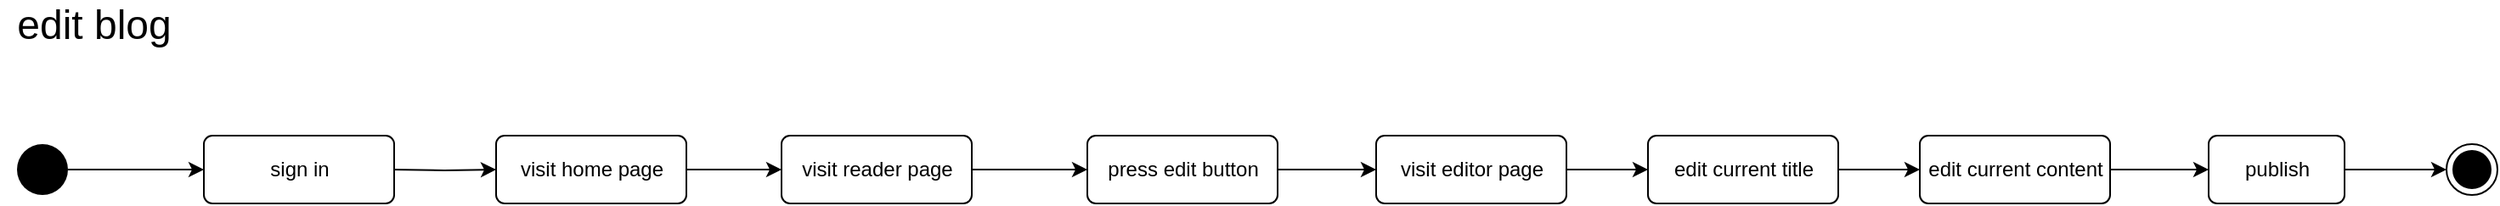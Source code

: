 <mxfile version="18.0.7" type="device"><diagram id="uYZvrimtw6pGNpJl5fNM" name="Page-1"><mxGraphModel dx="1186" dy="683" grid="1" gridSize="10" guides="1" tooltips="1" connect="1" arrows="1" fold="1" page="1" pageScale="1" pageWidth="827" pageHeight="1169" math="0" shadow="0"><root><mxCell id="0"/><mxCell id="1" parent="0"/><mxCell id="Wlo0kTgibTkUkE_SqMx7-7" style="edgeStyle=orthogonalEdgeStyle;rounded=0;orthogonalLoop=1;jettySize=auto;html=1;entryX=0;entryY=0.5;entryDx=0;entryDy=0;" parent="1" target="eJU6OAudXX6tlN-MqnCh-2" edge="1"><mxGeometry relative="1" as="geometry"><mxPoint x="240" y="345" as="sourcePoint"/><mxPoint x="317" y="345" as="targetPoint"/></mxGeometry></mxCell><mxCell id="MO17WwipZaVG_G69ae4t-4" style="edgeStyle=orthogonalEdgeStyle;rounded=0;orthogonalLoop=1;jettySize=auto;html=1;entryX=0;entryY=0.5;entryDx=0;entryDy=0;" parent="1" source="Wlo0kTgibTkUkE_SqMx7-1" target="MO17WwipZaVG_G69ae4t-3" edge="1"><mxGeometry relative="1" as="geometry"/></mxCell><mxCell id="Wlo0kTgibTkUkE_SqMx7-1" value="" style="ellipse;fillColor=#000000;strokeColor=none;" parent="1" vertex="1"><mxGeometry x="20" y="330" width="30" height="30" as="geometry"/></mxCell><mxCell id="Wlo0kTgibTkUkE_SqMx7-12" value="&lt;font style=&quot;font-size: 24px;&quot;&gt;edit blog&lt;/font&gt;" style="text;html=1;align=center;verticalAlign=middle;resizable=0;points=[];autosize=1;strokeColor=none;fillColor=none;" parent="1" vertex="1"><mxGeometry x="10" y="250" width="110" height="20" as="geometry"/></mxCell><mxCell id="MO17WwipZaVG_G69ae4t-3" value="sign in" style="html=1;align=center;verticalAlign=middle;rounded=1;absoluteArcSize=1;arcSize=10;dashed=0;" parent="1" vertex="1"><mxGeometry x="130" y="325" width="112" height="40" as="geometry"/></mxCell><mxCell id="eJU6OAudXX6tlN-MqnCh-4" style="edgeStyle=orthogonalEdgeStyle;rounded=0;orthogonalLoop=1;jettySize=auto;html=1;entryX=0;entryY=0.5;entryDx=0;entryDy=0;" parent="1" source="eJU6OAudXX6tlN-MqnCh-2" target="eJU6OAudXX6tlN-MqnCh-3" edge="1"><mxGeometry relative="1" as="geometry"/></mxCell><mxCell id="eJU6OAudXX6tlN-MqnCh-2" value="visit home page" style="html=1;align=center;verticalAlign=middle;rounded=1;absoluteArcSize=1;arcSize=10;dashed=0;" parent="1" vertex="1"><mxGeometry x="302" y="325" width="112" height="40" as="geometry"/></mxCell><mxCell id="GcSXfgrGUOZbM0XHep6d-13" style="edgeStyle=orthogonalEdgeStyle;rounded=0;orthogonalLoop=1;jettySize=auto;html=1;entryX=0;entryY=0.5;entryDx=0;entryDy=0;" parent="1" source="eJU6OAudXX6tlN-MqnCh-3" target="GcSXfgrGUOZbM0XHep6d-1" edge="1"><mxGeometry relative="1" as="geometry"/></mxCell><mxCell id="eJU6OAudXX6tlN-MqnCh-3" value="visit reader page" style="html=1;align=center;verticalAlign=middle;rounded=1;absoluteArcSize=1;arcSize=10;dashed=0;" parent="1" vertex="1"><mxGeometry x="470" y="325" width="112" height="40" as="geometry"/></mxCell><mxCell id="GcSXfgrGUOZbM0XHep6d-14" style="edgeStyle=orthogonalEdgeStyle;rounded=0;orthogonalLoop=1;jettySize=auto;html=1;entryX=0;entryY=0.5;entryDx=0;entryDy=0;" parent="1" source="GcSXfgrGUOZbM0XHep6d-1" edge="1"><mxGeometry relative="1" as="geometry"><mxPoint x="820" y="345" as="targetPoint"/></mxGeometry></mxCell><mxCell id="GcSXfgrGUOZbM0XHep6d-1" value="press edit button" style="html=1;align=center;verticalAlign=middle;rounded=1;absoluteArcSize=1;arcSize=10;dashed=0;" parent="1" vertex="1"><mxGeometry x="650" y="325" width="112" height="40" as="geometry"/></mxCell><mxCell id="V4ek9B_IHLY44ywBxg8K-7" style="edgeStyle=orthogonalEdgeStyle;rounded=0;orthogonalLoop=1;jettySize=auto;html=1;" edge="1" parent="1" source="V4ek9B_IHLY44ywBxg8K-1" target="V4ek9B_IHLY44ywBxg8K-4"><mxGeometry relative="1" as="geometry"/></mxCell><mxCell id="V4ek9B_IHLY44ywBxg8K-1" value="edit current title" style="html=1;align=center;verticalAlign=middle;rounded=1;absoluteArcSize=1;arcSize=10;dashed=0;" vertex="1" parent="1"><mxGeometry x="980" y="325" width="112" height="40" as="geometry"/></mxCell><mxCell id="V4ek9B_IHLY44ywBxg8K-6" style="edgeStyle=orthogonalEdgeStyle;rounded=0;orthogonalLoop=1;jettySize=auto;html=1;" edge="1" parent="1" source="V4ek9B_IHLY44ywBxg8K-2" target="V4ek9B_IHLY44ywBxg8K-1"><mxGeometry relative="1" as="geometry"/></mxCell><mxCell id="V4ek9B_IHLY44ywBxg8K-2" value="visit editor page" style="html=1;align=center;verticalAlign=middle;rounded=1;absoluteArcSize=1;arcSize=10;dashed=0;" vertex="1" parent="1"><mxGeometry x="820" y="325" width="112" height="40" as="geometry"/></mxCell><mxCell id="V4ek9B_IHLY44ywBxg8K-9" style="edgeStyle=orthogonalEdgeStyle;rounded=0;orthogonalLoop=1;jettySize=auto;html=1;entryX=0;entryY=0.5;entryDx=0;entryDy=0;" edge="1" parent="1" source="V4ek9B_IHLY44ywBxg8K-3" target="V4ek9B_IHLY44ywBxg8K-5"><mxGeometry relative="1" as="geometry"/></mxCell><mxCell id="V4ek9B_IHLY44ywBxg8K-3" value="publish" style="html=1;align=center;verticalAlign=middle;rounded=1;absoluteArcSize=1;arcSize=10;dashed=0;" vertex="1" parent="1"><mxGeometry x="1310" y="325" width="80" height="40" as="geometry"/></mxCell><mxCell id="V4ek9B_IHLY44ywBxg8K-8" style="edgeStyle=orthogonalEdgeStyle;rounded=0;orthogonalLoop=1;jettySize=auto;html=1;entryX=0;entryY=0.5;entryDx=0;entryDy=0;" edge="1" parent="1" source="V4ek9B_IHLY44ywBxg8K-4" target="V4ek9B_IHLY44ywBxg8K-3"><mxGeometry relative="1" as="geometry"/></mxCell><mxCell id="V4ek9B_IHLY44ywBxg8K-4" value="edit current content" style="html=1;align=center;verticalAlign=middle;rounded=1;absoluteArcSize=1;arcSize=10;dashed=0;" vertex="1" parent="1"><mxGeometry x="1140" y="325" width="112" height="40" as="geometry"/></mxCell><mxCell id="V4ek9B_IHLY44ywBxg8K-5" value="" style="ellipse;html=1;shape=endState;fillColor=#000000;strokeColor=#000000;" vertex="1" parent="1"><mxGeometry x="1450" y="330" width="30" height="30" as="geometry"/></mxCell></root></mxGraphModel></diagram></mxfile>